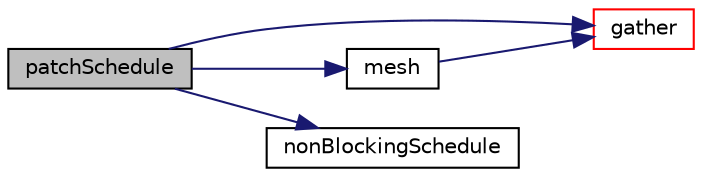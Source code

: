 digraph "patchSchedule"
{
  bgcolor="transparent";
  edge [fontname="Helvetica",fontsize="10",labelfontname="Helvetica",labelfontsize="10"];
  node [fontname="Helvetica",fontsize="10",shape=record];
  rankdir="LR";
  Node388 [label="patchSchedule",height=0.2,width=0.4,color="black", fillcolor="grey75", style="filled", fontcolor="black"];
  Node388 -> Node389 [color="midnightblue",fontsize="10",style="solid",fontname="Helvetica"];
  Node389 [label="gather",height=0.2,width=0.4,color="red",URL="$a28285.html#ad7514c3eec68fa18c472b5dfe1c2b5a4",tooltip="Gather meshes from other processors onto procIDs[0]. "];
  Node388 -> Node490 [color="midnightblue",fontsize="10",style="solid",fontname="Helvetica"];
  Node490 [label="mesh",height=0.2,width=0.4,color="black",URL="$a28285.html#a9c4639b7b258f78d7ce0096917642bbd",tooltip="Select either mesh0 (meshI is 0) or otherMeshes[meshI-1]. "];
  Node490 -> Node389 [color="midnightblue",fontsize="10",style="solid",fontname="Helvetica"];
  Node388 -> Node491 [color="midnightblue",fontsize="10",style="solid",fontname="Helvetica"];
  Node491 [label="nonBlockingSchedule",height=0.2,width=0.4,color="black",URL="$a28285.html#a9856d5e3d415f6c0261848570a110e61",tooltip="Get non-scheduled send/receive schedule. "];
}
